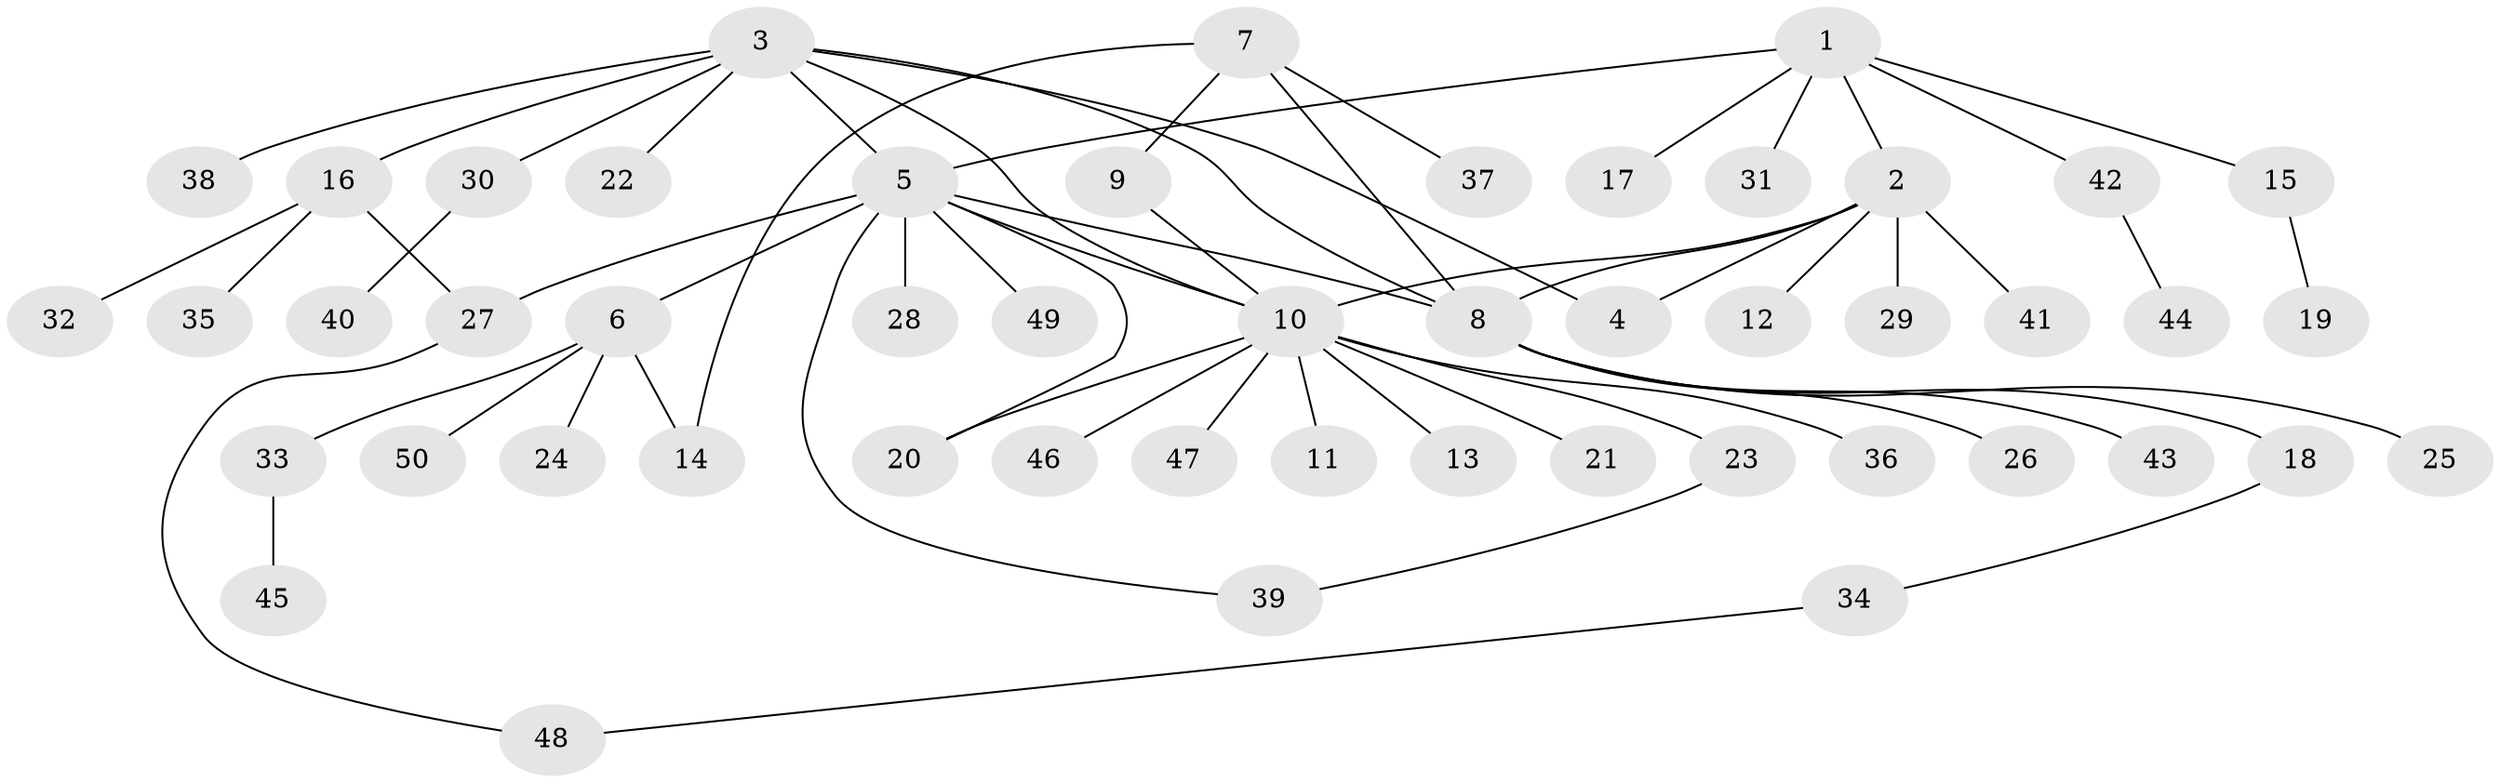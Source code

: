 // Generated by graph-tools (version 1.1) at 2025/37/03/09/25 02:37:10]
// undirected, 50 vertices, 60 edges
graph export_dot {
graph [start="1"]
  node [color=gray90,style=filled];
  1;
  2;
  3;
  4;
  5;
  6;
  7;
  8;
  9;
  10;
  11;
  12;
  13;
  14;
  15;
  16;
  17;
  18;
  19;
  20;
  21;
  22;
  23;
  24;
  25;
  26;
  27;
  28;
  29;
  30;
  31;
  32;
  33;
  34;
  35;
  36;
  37;
  38;
  39;
  40;
  41;
  42;
  43;
  44;
  45;
  46;
  47;
  48;
  49;
  50;
  1 -- 2;
  1 -- 5;
  1 -- 15;
  1 -- 17;
  1 -- 31;
  1 -- 42;
  2 -- 4;
  2 -- 8;
  2 -- 10;
  2 -- 12;
  2 -- 29;
  2 -- 41;
  3 -- 4;
  3 -- 5;
  3 -- 8;
  3 -- 10;
  3 -- 16;
  3 -- 22;
  3 -- 30;
  3 -- 38;
  5 -- 6;
  5 -- 8;
  5 -- 10;
  5 -- 20;
  5 -- 27;
  5 -- 28;
  5 -- 39;
  5 -- 49;
  6 -- 14;
  6 -- 24;
  6 -- 33;
  6 -- 50;
  7 -- 8;
  7 -- 9;
  7 -- 14;
  7 -- 37;
  8 -- 18;
  8 -- 25;
  8 -- 26;
  8 -- 43;
  9 -- 10;
  10 -- 11;
  10 -- 13;
  10 -- 20;
  10 -- 21;
  10 -- 23;
  10 -- 36;
  10 -- 46;
  10 -- 47;
  15 -- 19;
  16 -- 27;
  16 -- 32;
  16 -- 35;
  18 -- 34;
  23 -- 39;
  27 -- 48;
  30 -- 40;
  33 -- 45;
  34 -- 48;
  42 -- 44;
}
